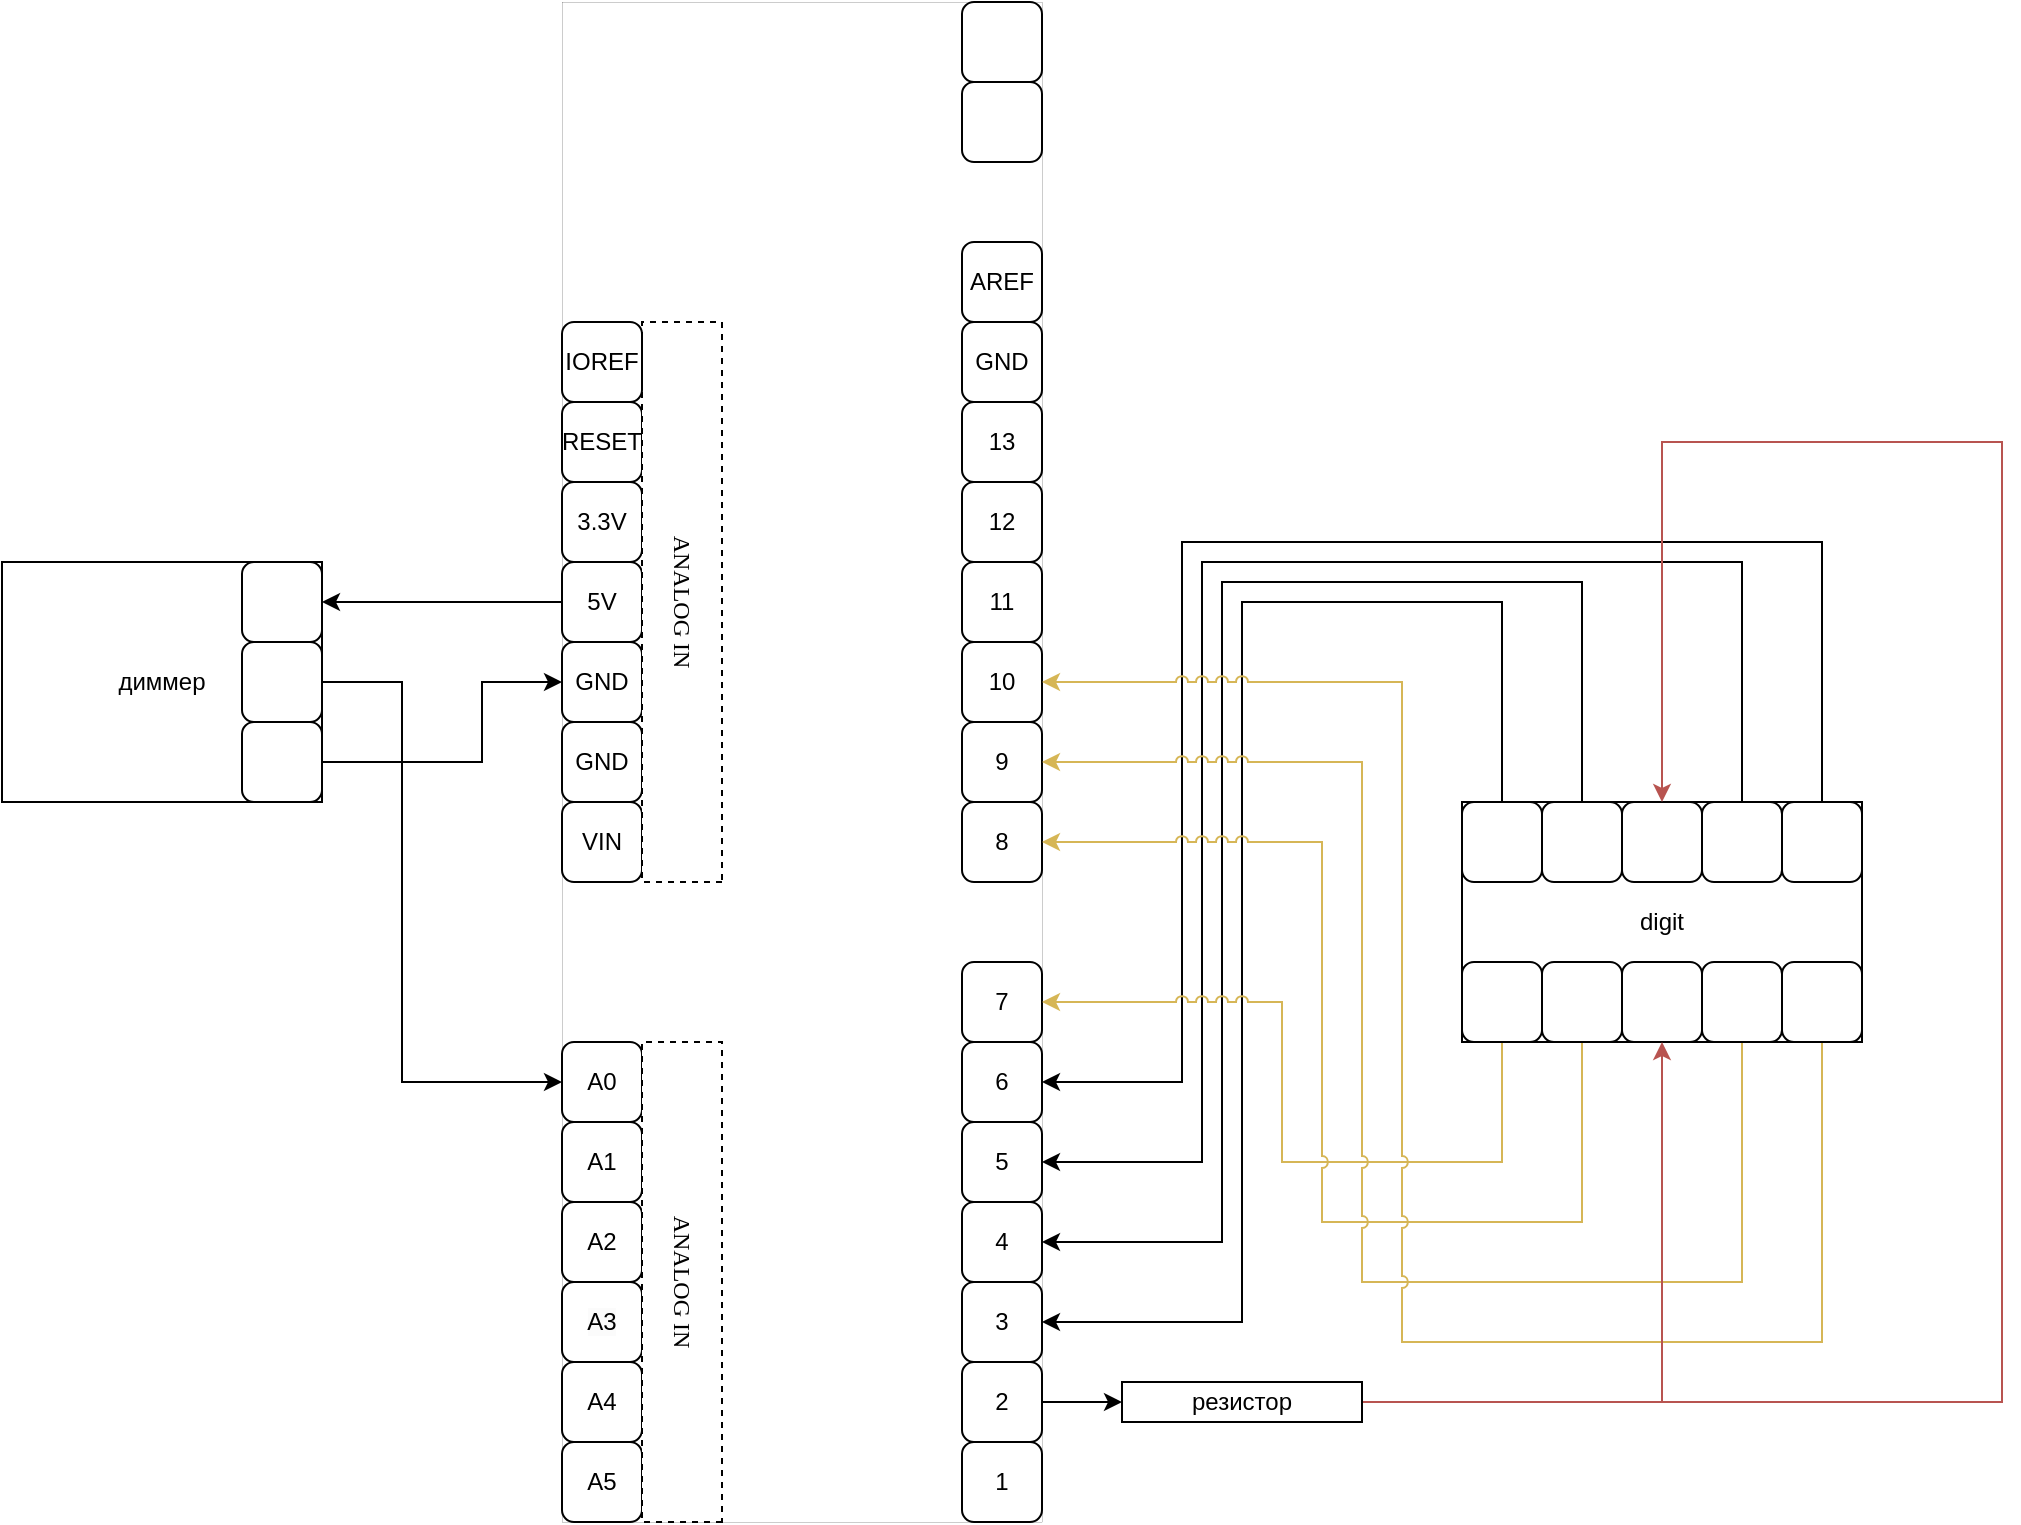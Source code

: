 <mxfile version="20.8.16" type="device"><diagram name="Страница 1" id="97e71SA-68PmVJMXo2ay"><mxGraphModel dx="2245" dy="828" grid="1" gridSize="10" guides="1" tooltips="1" connect="1" arrows="1" fold="1" page="1" pageScale="1" pageWidth="827" pageHeight="1169" math="0" shadow="0"><root><mxCell id="0"/><mxCell id="1" parent="0"/><mxCell id="BfmB40hzFDKqSv8pES7P-2" value="" style="rounded=0;whiteSpace=wrap;html=1;strokeWidth=0.1;" parent="1" vertex="1"><mxGeometry x="80" y="160" width="240" height="760" as="geometry"/></mxCell><mxCell id="BfmB40hzFDKqSv8pES7P-4" value="1" style="rounded=1;whiteSpace=wrap;html=1;" parent="1" vertex="1"><mxGeometry x="280" y="880" width="40" height="40" as="geometry"/></mxCell><mxCell id="qbZDAeS_oEBpUNIUqWMg-14" style="edgeStyle=orthogonalEdgeStyle;rounded=0;orthogonalLoop=1;jettySize=auto;html=1;exitX=1;exitY=0.5;exitDx=0;exitDy=0;entryX=0;entryY=0.5;entryDx=0;entryDy=0;" parent="1" source="BfmB40hzFDKqSv8pES7P-5" target="qbZDAeS_oEBpUNIUqWMg-13" edge="1"><mxGeometry relative="1" as="geometry"/></mxCell><mxCell id="BfmB40hzFDKqSv8pES7P-5" value="2" style="rounded=1;whiteSpace=wrap;html=1;" parent="1" vertex="1"><mxGeometry x="280" y="840" width="40" height="40" as="geometry"/></mxCell><mxCell id="BfmB40hzFDKqSv8pES7P-6" value="3" style="rounded=1;whiteSpace=wrap;html=1;" parent="1" vertex="1"><mxGeometry x="280" y="800" width="40" height="40" as="geometry"/></mxCell><mxCell id="BfmB40hzFDKqSv8pES7P-7" value="4" style="rounded=1;whiteSpace=wrap;html=1;" parent="1" vertex="1"><mxGeometry x="280" y="760" width="40" height="40" as="geometry"/></mxCell><mxCell id="BfmB40hzFDKqSv8pES7P-8" value="5" style="rounded=1;whiteSpace=wrap;html=1;" parent="1" vertex="1"><mxGeometry x="280" y="720" width="40" height="40" as="geometry"/></mxCell><mxCell id="BfmB40hzFDKqSv8pES7P-9" value="6" style="rounded=1;whiteSpace=wrap;html=1;" parent="1" vertex="1"><mxGeometry x="280" y="680" width="40" height="40" as="geometry"/></mxCell><mxCell id="BfmB40hzFDKqSv8pES7P-10" value="7" style="rounded=1;whiteSpace=wrap;html=1;" parent="1" vertex="1"><mxGeometry x="280" y="640" width="40" height="40" as="geometry"/></mxCell><mxCell id="BfmB40hzFDKqSv8pES7P-11" value="8" style="rounded=1;whiteSpace=wrap;html=1;" parent="1" vertex="1"><mxGeometry x="280" y="560" width="40" height="40" as="geometry"/></mxCell><mxCell id="BfmB40hzFDKqSv8pES7P-12" value="9" style="rounded=1;whiteSpace=wrap;html=1;" parent="1" vertex="1"><mxGeometry x="280" y="520" width="40" height="40" as="geometry"/></mxCell><mxCell id="BfmB40hzFDKqSv8pES7P-13" value="10" style="rounded=1;whiteSpace=wrap;html=1;" parent="1" vertex="1"><mxGeometry x="280" y="480" width="40" height="40" as="geometry"/></mxCell><mxCell id="BfmB40hzFDKqSv8pES7P-14" value="11" style="rounded=1;whiteSpace=wrap;html=1;" parent="1" vertex="1"><mxGeometry x="280" y="440" width="40" height="40" as="geometry"/></mxCell><mxCell id="BfmB40hzFDKqSv8pES7P-15" value="12" style="rounded=1;whiteSpace=wrap;html=1;" parent="1" vertex="1"><mxGeometry x="280" y="400" width="40" height="40" as="geometry"/></mxCell><mxCell id="BfmB40hzFDKqSv8pES7P-16" value="13" style="rounded=1;whiteSpace=wrap;html=1;" parent="1" vertex="1"><mxGeometry x="280" y="360" width="40" height="40" as="geometry"/></mxCell><mxCell id="BfmB40hzFDKqSv8pES7P-19" value="GND" style="rounded=1;whiteSpace=wrap;html=1;" parent="1" vertex="1"><mxGeometry x="280" y="320" width="40" height="40" as="geometry"/></mxCell><mxCell id="BfmB40hzFDKqSv8pES7P-20" value="AREF" style="rounded=1;whiteSpace=wrap;html=1;" parent="1" vertex="1"><mxGeometry x="280" y="280" width="40" height="40" as="geometry"/></mxCell><mxCell id="BfmB40hzFDKqSv8pES7P-21" value="" style="rounded=1;whiteSpace=wrap;html=1;" parent="1" vertex="1"><mxGeometry x="280" y="200" width="40" height="40" as="geometry"/></mxCell><mxCell id="BfmB40hzFDKqSv8pES7P-22" value="" style="rounded=1;whiteSpace=wrap;html=1;" parent="1" vertex="1"><mxGeometry x="280" y="160" width="40" height="40" as="geometry"/></mxCell><mxCell id="BfmB40hzFDKqSv8pES7P-23" value="A5" style="rounded=1;whiteSpace=wrap;html=1;" parent="1" vertex="1"><mxGeometry x="80" y="880" width="40" height="40" as="geometry"/></mxCell><mxCell id="BfmB40hzFDKqSv8pES7P-24" value="A4" style="rounded=1;whiteSpace=wrap;html=1;" parent="1" vertex="1"><mxGeometry x="80" y="840" width="40" height="40" as="geometry"/></mxCell><mxCell id="BfmB40hzFDKqSv8pES7P-25" value="&lt;span style=&quot;color: rgb(0, 0, 0); font-family: Helvetica; font-size: 12px; font-style: normal; font-variant-ligatures: normal; font-variant-caps: normal; font-weight: 400; letter-spacing: normal; orphans: 2; text-align: center; text-indent: 0px; text-transform: none; widows: 2; word-spacing: 0px; -webkit-text-stroke-width: 0px; background-color: rgb(251, 251, 251); text-decoration-thickness: initial; text-decoration-style: initial; text-decoration-color: initial; float: none; display: inline !important;&quot;&gt;A3&lt;/span&gt;" style="rounded=1;whiteSpace=wrap;html=1;" parent="1" vertex="1"><mxGeometry x="80" y="800" width="40" height="40" as="geometry"/></mxCell><mxCell id="BfmB40hzFDKqSv8pES7P-26" value="A2" style="rounded=1;whiteSpace=wrap;html=1;" parent="1" vertex="1"><mxGeometry x="80" y="760" width="40" height="40" as="geometry"/></mxCell><mxCell id="BfmB40hzFDKqSv8pES7P-27" value="A1" style="rounded=1;whiteSpace=wrap;html=1;" parent="1" vertex="1"><mxGeometry x="80" y="720" width="40" height="40" as="geometry"/></mxCell><mxCell id="BfmB40hzFDKqSv8pES7P-28" value="A0" style="rounded=1;whiteSpace=wrap;html=1;" parent="1" vertex="1"><mxGeometry x="80" y="680" width="40" height="40" as="geometry"/></mxCell><mxCell id="BfmB40hzFDKqSv8pES7P-29" value="ANALOG IN" style="rounded=0;whiteSpace=wrap;html=1;strokeWidth=1;horizontal=0;rotation=-180;fontFamily=Lucida Console;strokeColor=#000000;dashed=1;" parent="1" vertex="1"><mxGeometry x="120" y="680" width="40" height="240" as="geometry"/></mxCell><mxCell id="BfmB40hzFDKqSv8pES7P-30" value="VIN" style="rounded=1;whiteSpace=wrap;html=1;" parent="1" vertex="1"><mxGeometry x="80" y="560" width="40" height="40" as="geometry"/></mxCell><mxCell id="BfmB40hzFDKqSv8pES7P-31" value="GND" style="rounded=1;whiteSpace=wrap;html=1;" parent="1" vertex="1"><mxGeometry x="80" y="520" width="40" height="40" as="geometry"/></mxCell><mxCell id="BfmB40hzFDKqSv8pES7P-32" value="GND" style="rounded=1;whiteSpace=wrap;html=1;" parent="1" vertex="1"><mxGeometry x="80" y="480" width="40" height="40" as="geometry"/></mxCell><mxCell id="c-RFXCPwspnPHbkMVPbF-5" style="edgeStyle=orthogonalEdgeStyle;rounded=0;orthogonalLoop=1;jettySize=auto;html=1;exitX=0;exitY=0.5;exitDx=0;exitDy=0;" edge="1" parent="1" source="BfmB40hzFDKqSv8pES7P-33" target="c-RFXCPwspnPHbkMVPbF-4"><mxGeometry relative="1" as="geometry"/></mxCell><mxCell id="BfmB40hzFDKqSv8pES7P-33" value="5V" style="rounded=1;whiteSpace=wrap;html=1;" parent="1" vertex="1"><mxGeometry x="80" y="440" width="40" height="40" as="geometry"/></mxCell><mxCell id="BfmB40hzFDKqSv8pES7P-34" value="3.3V" style="rounded=1;whiteSpace=wrap;html=1;" parent="1" vertex="1"><mxGeometry x="80" y="400" width="40" height="40" as="geometry"/></mxCell><mxCell id="BfmB40hzFDKqSv8pES7P-35" value="RESET" style="rounded=1;whiteSpace=wrap;html=1;" parent="1" vertex="1"><mxGeometry x="80" y="360" width="40" height="40" as="geometry"/></mxCell><mxCell id="BfmB40hzFDKqSv8pES7P-36" value="ANALOG IN" style="rounded=0;whiteSpace=wrap;html=1;strokeWidth=1;horizontal=0;rotation=-180;fontFamily=Lucida Console;strokeColor=#000000;dashed=1;" parent="1" vertex="1"><mxGeometry x="120" y="320" width="40" height="280" as="geometry"/></mxCell><mxCell id="BfmB40hzFDKqSv8pES7P-37" value="IOREF" style="rounded=1;whiteSpace=wrap;html=1;" parent="1" vertex="1"><mxGeometry x="80" y="320" width="40" height="40" as="geometry"/></mxCell><mxCell id="qbZDAeS_oEBpUNIUqWMg-1" value="digit" style="rounded=0;whiteSpace=wrap;html=1;" parent="1" vertex="1"><mxGeometry x="530" y="560" width="200" height="120" as="geometry"/></mxCell><mxCell id="qbZDAeS_oEBpUNIUqWMg-18" style="edgeStyle=orthogonalEdgeStyle;rounded=0;orthogonalLoop=1;jettySize=auto;html=1;exitX=0.5;exitY=0;exitDx=0;exitDy=0;entryX=1;entryY=0.5;entryDx=0;entryDy=0;" parent="1" source="qbZDAeS_oEBpUNIUqWMg-2" target="BfmB40hzFDKqSv8pES7P-6" edge="1"><mxGeometry relative="1" as="geometry"><mxPoint x="420" y="640" as="targetPoint"/><Array as="points"><mxPoint x="550" y="460"/><mxPoint x="420" y="460"/><mxPoint x="420" y="820"/></Array></mxGeometry></mxCell><mxCell id="qbZDAeS_oEBpUNIUqWMg-2" value="" style="rounded=1;whiteSpace=wrap;html=1;" parent="1" vertex="1"><mxGeometry x="530" y="560" width="40" height="40" as="geometry"/></mxCell><mxCell id="qbZDAeS_oEBpUNIUqWMg-19" style="edgeStyle=orthogonalEdgeStyle;rounded=0;orthogonalLoop=1;jettySize=auto;html=1;exitX=0.5;exitY=0;exitDx=0;exitDy=0;entryX=1;entryY=0.5;entryDx=0;entryDy=0;" parent="1" source="qbZDAeS_oEBpUNIUqWMg-3" target="BfmB40hzFDKqSv8pES7P-7" edge="1"><mxGeometry relative="1" as="geometry"><Array as="points"><mxPoint x="590" y="450"/><mxPoint x="410" y="450"/><mxPoint x="410" y="780"/></Array></mxGeometry></mxCell><mxCell id="qbZDAeS_oEBpUNIUqWMg-3" value="" style="rounded=1;whiteSpace=wrap;html=1;" parent="1" vertex="1"><mxGeometry x="570" y="560" width="40" height="40" as="geometry"/></mxCell><mxCell id="qbZDAeS_oEBpUNIUqWMg-4" value="" style="rounded=1;whiteSpace=wrap;html=1;" parent="1" vertex="1"><mxGeometry x="610" y="560" width="40" height="40" as="geometry"/></mxCell><mxCell id="qbZDAeS_oEBpUNIUqWMg-20" style="edgeStyle=orthogonalEdgeStyle;rounded=0;orthogonalLoop=1;jettySize=auto;html=1;exitX=0.5;exitY=0;exitDx=0;exitDy=0;entryX=1;entryY=0.5;entryDx=0;entryDy=0;" parent="1" source="qbZDAeS_oEBpUNIUqWMg-5" target="BfmB40hzFDKqSv8pES7P-8" edge="1"><mxGeometry relative="1" as="geometry"><Array as="points"><mxPoint x="670" y="440"/><mxPoint x="400" y="440"/><mxPoint x="400" y="740"/></Array></mxGeometry></mxCell><mxCell id="qbZDAeS_oEBpUNIUqWMg-5" value="" style="rounded=1;whiteSpace=wrap;html=1;" parent="1" vertex="1"><mxGeometry x="650" y="560" width="40" height="40" as="geometry"/></mxCell><mxCell id="qbZDAeS_oEBpUNIUqWMg-21" style="edgeStyle=orthogonalEdgeStyle;rounded=0;orthogonalLoop=1;jettySize=auto;html=1;exitX=0.5;exitY=0;exitDx=0;exitDy=0;entryX=1;entryY=0.5;entryDx=0;entryDy=0;" parent="1" source="qbZDAeS_oEBpUNIUqWMg-6" target="BfmB40hzFDKqSv8pES7P-9" edge="1"><mxGeometry relative="1" as="geometry"><Array as="points"><mxPoint x="710" y="430"/><mxPoint x="390" y="430"/><mxPoint x="390" y="700"/></Array></mxGeometry></mxCell><mxCell id="qbZDAeS_oEBpUNIUqWMg-6" value="" style="rounded=1;whiteSpace=wrap;html=1;" parent="1" vertex="1"><mxGeometry x="690" y="560" width="40" height="40" as="geometry"/></mxCell><mxCell id="qbZDAeS_oEBpUNIUqWMg-22" style="edgeStyle=orthogonalEdgeStyle;rounded=0;orthogonalLoop=1;jettySize=auto;html=1;exitX=0.5;exitY=1;exitDx=0;exitDy=0;entryX=1;entryY=0.5;entryDx=0;entryDy=0;jumpStyle=arc;fillColor=#fff2cc;strokeColor=#d6b656;" parent="1" source="qbZDAeS_oEBpUNIUqWMg-8" target="BfmB40hzFDKqSv8pES7P-10" edge="1"><mxGeometry relative="1" as="geometry"><Array as="points"><mxPoint x="550" y="740"/><mxPoint x="440" y="740"/><mxPoint x="440" y="660"/></Array></mxGeometry></mxCell><mxCell id="qbZDAeS_oEBpUNIUqWMg-8" value="" style="rounded=1;whiteSpace=wrap;html=1;" parent="1" vertex="1"><mxGeometry x="530" y="640" width="40" height="40" as="geometry"/></mxCell><mxCell id="qbZDAeS_oEBpUNIUqWMg-23" style="edgeStyle=orthogonalEdgeStyle;rounded=0;jumpStyle=arc;orthogonalLoop=1;jettySize=auto;html=1;exitX=0.5;exitY=1;exitDx=0;exitDy=0;entryX=1;entryY=0.5;entryDx=0;entryDy=0;fillColor=#fff2cc;strokeColor=#d6b656;" parent="1" source="qbZDAeS_oEBpUNIUqWMg-9" target="BfmB40hzFDKqSv8pES7P-11" edge="1"><mxGeometry relative="1" as="geometry"><Array as="points"><mxPoint x="590" y="770"/><mxPoint x="460" y="770"/><mxPoint x="460" y="580"/></Array></mxGeometry></mxCell><mxCell id="qbZDAeS_oEBpUNIUqWMg-9" value="" style="rounded=1;whiteSpace=wrap;html=1;" parent="1" vertex="1"><mxGeometry x="570" y="640" width="40" height="40" as="geometry"/></mxCell><mxCell id="qbZDAeS_oEBpUNIUqWMg-10" value="" style="rounded=1;whiteSpace=wrap;html=1;" parent="1" vertex="1"><mxGeometry x="610" y="640" width="40" height="40" as="geometry"/></mxCell><mxCell id="qbZDAeS_oEBpUNIUqWMg-24" style="edgeStyle=orthogonalEdgeStyle;rounded=0;jumpStyle=arc;orthogonalLoop=1;jettySize=auto;html=1;exitX=0.5;exitY=1;exitDx=0;exitDy=0;entryX=1;entryY=0.5;entryDx=0;entryDy=0;fillColor=#fff2cc;strokeColor=#d6b656;" parent="1" source="qbZDAeS_oEBpUNIUqWMg-11" target="BfmB40hzFDKqSv8pES7P-12" edge="1"><mxGeometry relative="1" as="geometry"><Array as="points"><mxPoint x="670" y="800"/><mxPoint x="480" y="800"/><mxPoint x="480" y="540"/></Array></mxGeometry></mxCell><mxCell id="qbZDAeS_oEBpUNIUqWMg-11" value="" style="rounded=1;whiteSpace=wrap;html=1;" parent="1" vertex="1"><mxGeometry x="650" y="640" width="40" height="40" as="geometry"/></mxCell><mxCell id="qbZDAeS_oEBpUNIUqWMg-25" style="edgeStyle=orthogonalEdgeStyle;rounded=0;jumpStyle=arc;orthogonalLoop=1;jettySize=auto;html=1;exitX=0.5;exitY=1;exitDx=0;exitDy=0;entryX=1;entryY=0.5;entryDx=0;entryDy=0;fillColor=#fff2cc;strokeColor=#d6b656;" parent="1" source="qbZDAeS_oEBpUNIUqWMg-12" target="BfmB40hzFDKqSv8pES7P-13" edge="1"><mxGeometry relative="1" as="geometry"><Array as="points"><mxPoint x="710" y="830"/><mxPoint x="500" y="830"/><mxPoint x="500" y="500"/></Array></mxGeometry></mxCell><mxCell id="qbZDAeS_oEBpUNIUqWMg-12" value="" style="rounded=1;whiteSpace=wrap;html=1;" parent="1" vertex="1"><mxGeometry x="690" y="640" width="40" height="40" as="geometry"/></mxCell><mxCell id="qbZDAeS_oEBpUNIUqWMg-15" style="edgeStyle=orthogonalEdgeStyle;rounded=0;orthogonalLoop=1;jettySize=auto;html=1;exitX=1;exitY=0.5;exitDx=0;exitDy=0;entryX=0.5;entryY=1;entryDx=0;entryDy=0;fillColor=#f8cecc;strokeColor=#b85450;" parent="1" source="qbZDAeS_oEBpUNIUqWMg-13" target="qbZDAeS_oEBpUNIUqWMg-10" edge="1"><mxGeometry relative="1" as="geometry"/></mxCell><mxCell id="qbZDAeS_oEBpUNIUqWMg-17" style="edgeStyle=orthogonalEdgeStyle;rounded=0;orthogonalLoop=1;jettySize=auto;html=1;exitX=1;exitY=0.5;exitDx=0;exitDy=0;entryX=0.5;entryY=0;entryDx=0;entryDy=0;fillColor=#f8cecc;strokeColor=#b85450;" parent="1" source="qbZDAeS_oEBpUNIUqWMg-13" target="qbZDAeS_oEBpUNIUqWMg-4" edge="1"><mxGeometry relative="1" as="geometry"><Array as="points"><mxPoint x="800" y="860"/><mxPoint x="800" y="380"/><mxPoint x="630" y="380"/></Array></mxGeometry></mxCell><mxCell id="qbZDAeS_oEBpUNIUqWMg-13" value="резистор" style="rounded=0;whiteSpace=wrap;html=1;" parent="1" vertex="1"><mxGeometry x="360" y="850" width="120" height="20" as="geometry"/></mxCell><mxCell id="c-RFXCPwspnPHbkMVPbF-1" value="диммер" style="rounded=0;whiteSpace=wrap;html=1;" vertex="1" parent="1"><mxGeometry x="-200" y="440" width="160" height="120" as="geometry"/></mxCell><mxCell id="c-RFXCPwspnPHbkMVPbF-7" style="edgeStyle=orthogonalEdgeStyle;rounded=0;orthogonalLoop=1;jettySize=auto;html=1;exitX=1;exitY=0.5;exitDx=0;exitDy=0;entryX=0;entryY=0.5;entryDx=0;entryDy=0;jumpStyle=arc;" edge="1" parent="1" source="c-RFXCPwspnPHbkMVPbF-2" target="BfmB40hzFDKqSv8pES7P-32"><mxGeometry relative="1" as="geometry"><Array as="points"><mxPoint x="40" y="540"/><mxPoint x="40" y="500"/></Array></mxGeometry></mxCell><mxCell id="c-RFXCPwspnPHbkMVPbF-2" value="" style="rounded=1;whiteSpace=wrap;html=1;" vertex="1" parent="1"><mxGeometry x="-80" y="520" width="40" height="40" as="geometry"/></mxCell><mxCell id="c-RFXCPwspnPHbkMVPbF-6" style="edgeStyle=orthogonalEdgeStyle;rounded=0;orthogonalLoop=1;jettySize=auto;html=1;exitX=1;exitY=0.5;exitDx=0;exitDy=0;entryX=0;entryY=0.5;entryDx=0;entryDy=0;" edge="1" parent="1" source="c-RFXCPwspnPHbkMVPbF-3" target="BfmB40hzFDKqSv8pES7P-28"><mxGeometry relative="1" as="geometry"><Array as="points"><mxPoint y="500"/><mxPoint y="700"/></Array></mxGeometry></mxCell><mxCell id="c-RFXCPwspnPHbkMVPbF-3" value="" style="rounded=1;whiteSpace=wrap;html=1;" vertex="1" parent="1"><mxGeometry x="-80" y="480" width="40" height="40" as="geometry"/></mxCell><mxCell id="c-RFXCPwspnPHbkMVPbF-4" value="" style="rounded=1;whiteSpace=wrap;html=1;" vertex="1" parent="1"><mxGeometry x="-80" y="440" width="40" height="40" as="geometry"/></mxCell></root></mxGraphModel></diagram></mxfile>